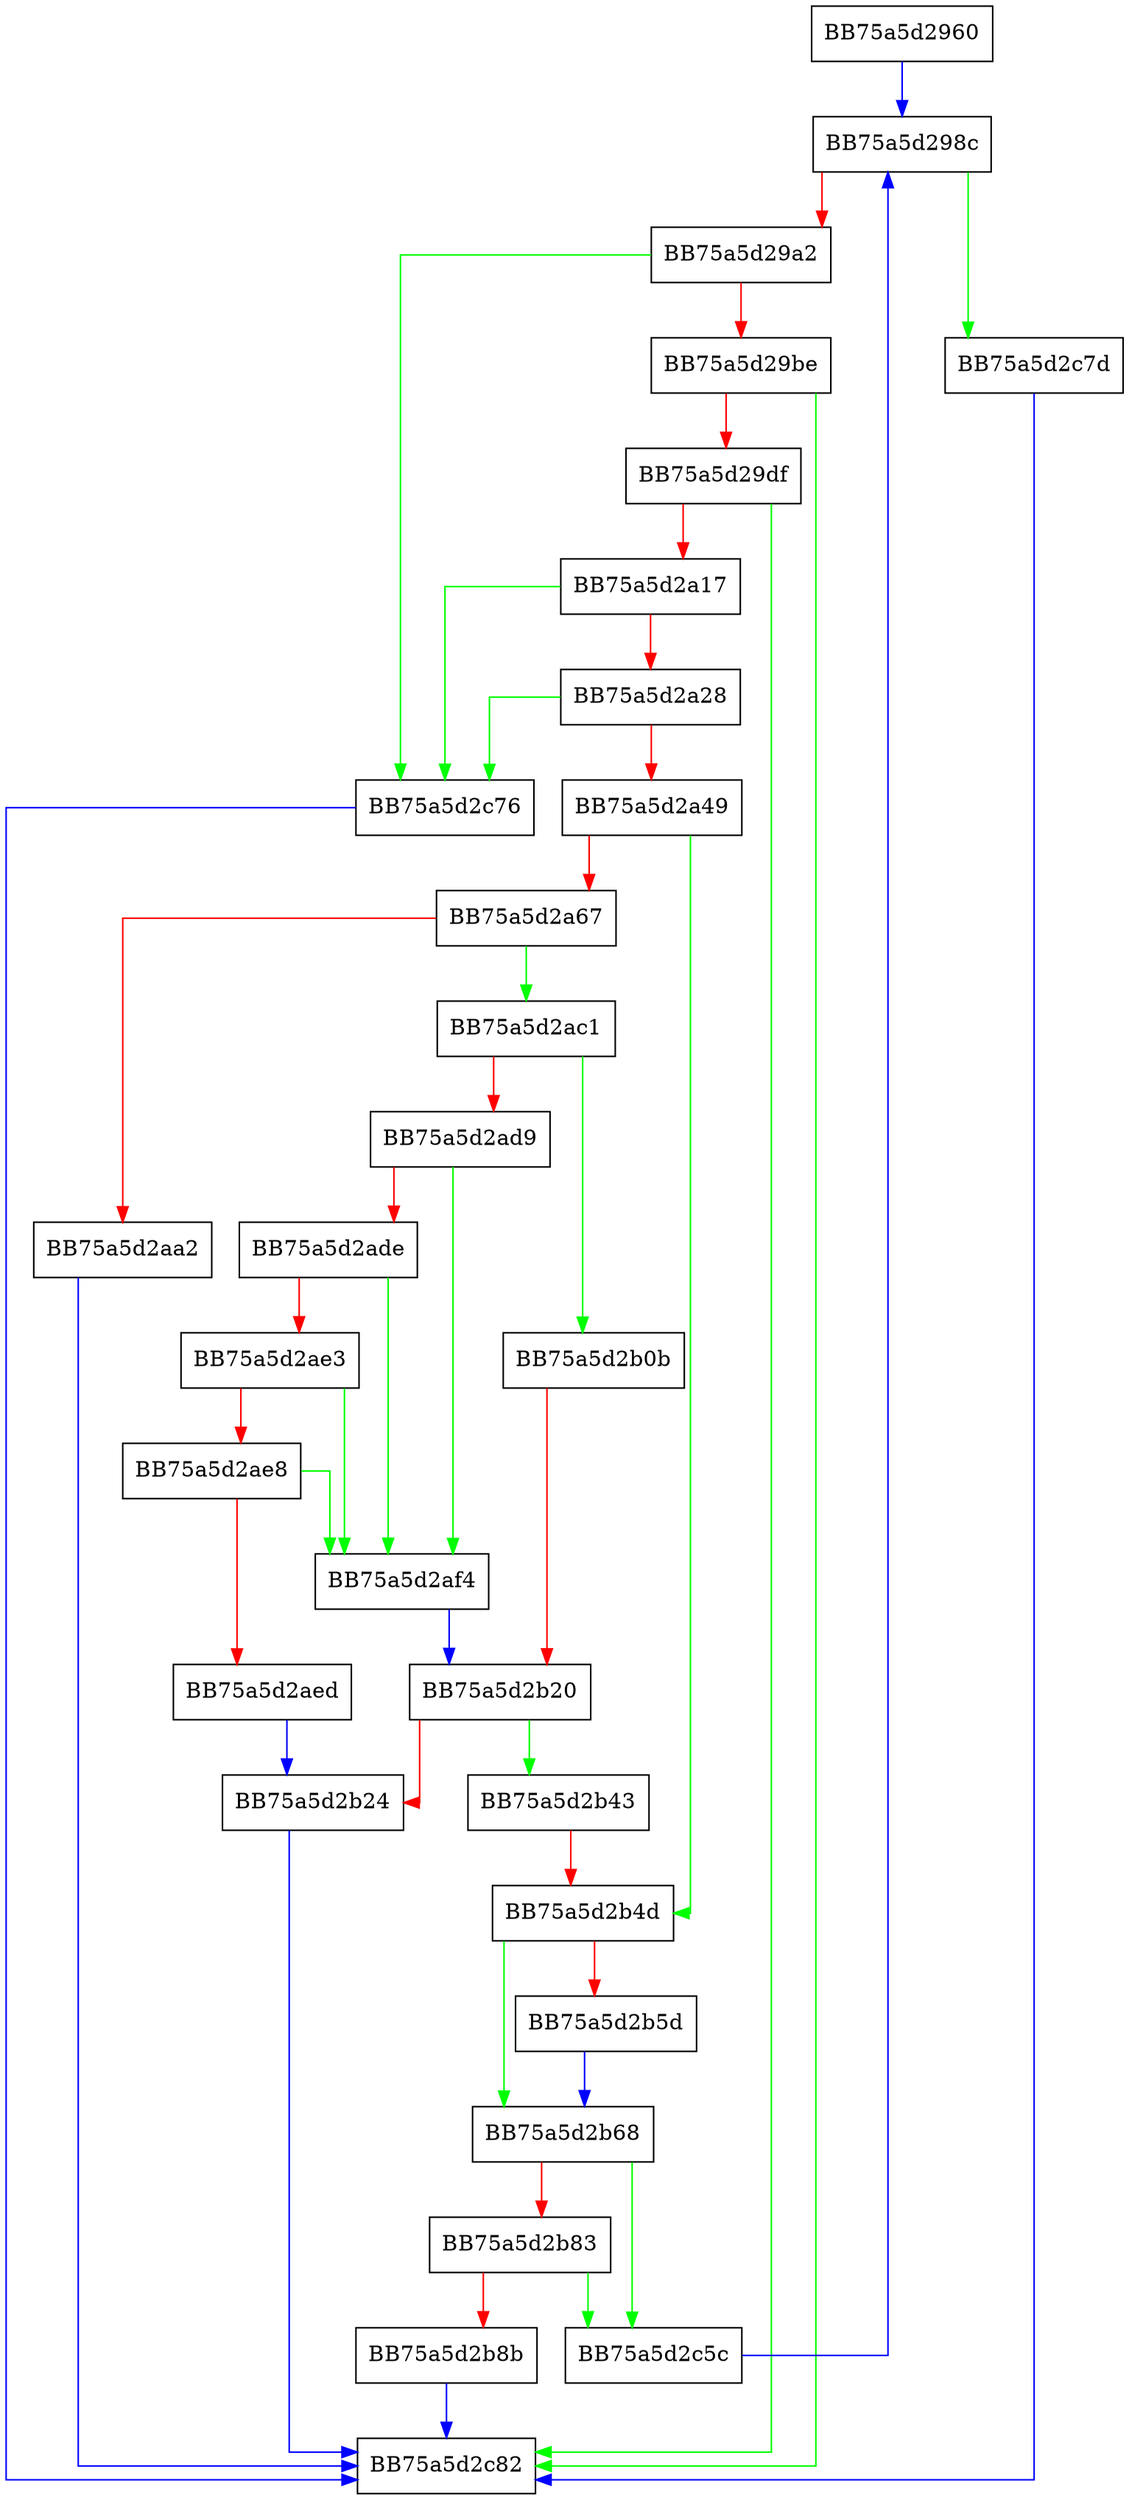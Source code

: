 digraph Next {
  node [shape="box"];
  graph [splines=ortho];
  BB75a5d2960 -> BB75a5d298c [color="blue"];
  BB75a5d298c -> BB75a5d2c7d [color="green"];
  BB75a5d298c -> BB75a5d29a2 [color="red"];
  BB75a5d29a2 -> BB75a5d2c76 [color="green"];
  BB75a5d29a2 -> BB75a5d29be [color="red"];
  BB75a5d29be -> BB75a5d2c82 [color="green"];
  BB75a5d29be -> BB75a5d29df [color="red"];
  BB75a5d29df -> BB75a5d2c82 [color="green"];
  BB75a5d29df -> BB75a5d2a17 [color="red"];
  BB75a5d2a17 -> BB75a5d2c76 [color="green"];
  BB75a5d2a17 -> BB75a5d2a28 [color="red"];
  BB75a5d2a28 -> BB75a5d2c76 [color="green"];
  BB75a5d2a28 -> BB75a5d2a49 [color="red"];
  BB75a5d2a49 -> BB75a5d2b4d [color="green"];
  BB75a5d2a49 -> BB75a5d2a67 [color="red"];
  BB75a5d2a67 -> BB75a5d2ac1 [color="green"];
  BB75a5d2a67 -> BB75a5d2aa2 [color="red"];
  BB75a5d2aa2 -> BB75a5d2c82 [color="blue"];
  BB75a5d2ac1 -> BB75a5d2b0b [color="green"];
  BB75a5d2ac1 -> BB75a5d2ad9 [color="red"];
  BB75a5d2ad9 -> BB75a5d2af4 [color="green"];
  BB75a5d2ad9 -> BB75a5d2ade [color="red"];
  BB75a5d2ade -> BB75a5d2af4 [color="green"];
  BB75a5d2ade -> BB75a5d2ae3 [color="red"];
  BB75a5d2ae3 -> BB75a5d2af4 [color="green"];
  BB75a5d2ae3 -> BB75a5d2ae8 [color="red"];
  BB75a5d2ae8 -> BB75a5d2af4 [color="green"];
  BB75a5d2ae8 -> BB75a5d2aed [color="red"];
  BB75a5d2aed -> BB75a5d2b24 [color="blue"];
  BB75a5d2af4 -> BB75a5d2b20 [color="blue"];
  BB75a5d2b0b -> BB75a5d2b20 [color="red"];
  BB75a5d2b20 -> BB75a5d2b43 [color="green"];
  BB75a5d2b20 -> BB75a5d2b24 [color="red"];
  BB75a5d2b24 -> BB75a5d2c82 [color="blue"];
  BB75a5d2b43 -> BB75a5d2b4d [color="red"];
  BB75a5d2b4d -> BB75a5d2b68 [color="green"];
  BB75a5d2b4d -> BB75a5d2b5d [color="red"];
  BB75a5d2b5d -> BB75a5d2b68 [color="blue"];
  BB75a5d2b68 -> BB75a5d2c5c [color="green"];
  BB75a5d2b68 -> BB75a5d2b83 [color="red"];
  BB75a5d2b83 -> BB75a5d2c5c [color="green"];
  BB75a5d2b83 -> BB75a5d2b8b [color="red"];
  BB75a5d2b8b -> BB75a5d2c82 [color="blue"];
  BB75a5d2c5c -> BB75a5d298c [color="blue"];
  BB75a5d2c76 -> BB75a5d2c82 [color="blue"];
  BB75a5d2c7d -> BB75a5d2c82 [color="blue"];
}